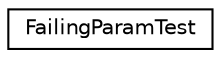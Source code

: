digraph "类继承关系图"
{
  edge [fontname="Helvetica",fontsize="10",labelfontname="Helvetica",labelfontsize="10"];
  node [fontname="Helvetica",fontsize="10",shape=record];
  rankdir="LR";
  Node0 [label="FailingParamTest",height=0.2,width=0.4,color="black", fillcolor="white", style="filled",URL="$class_failing_param_test.html"];
}
